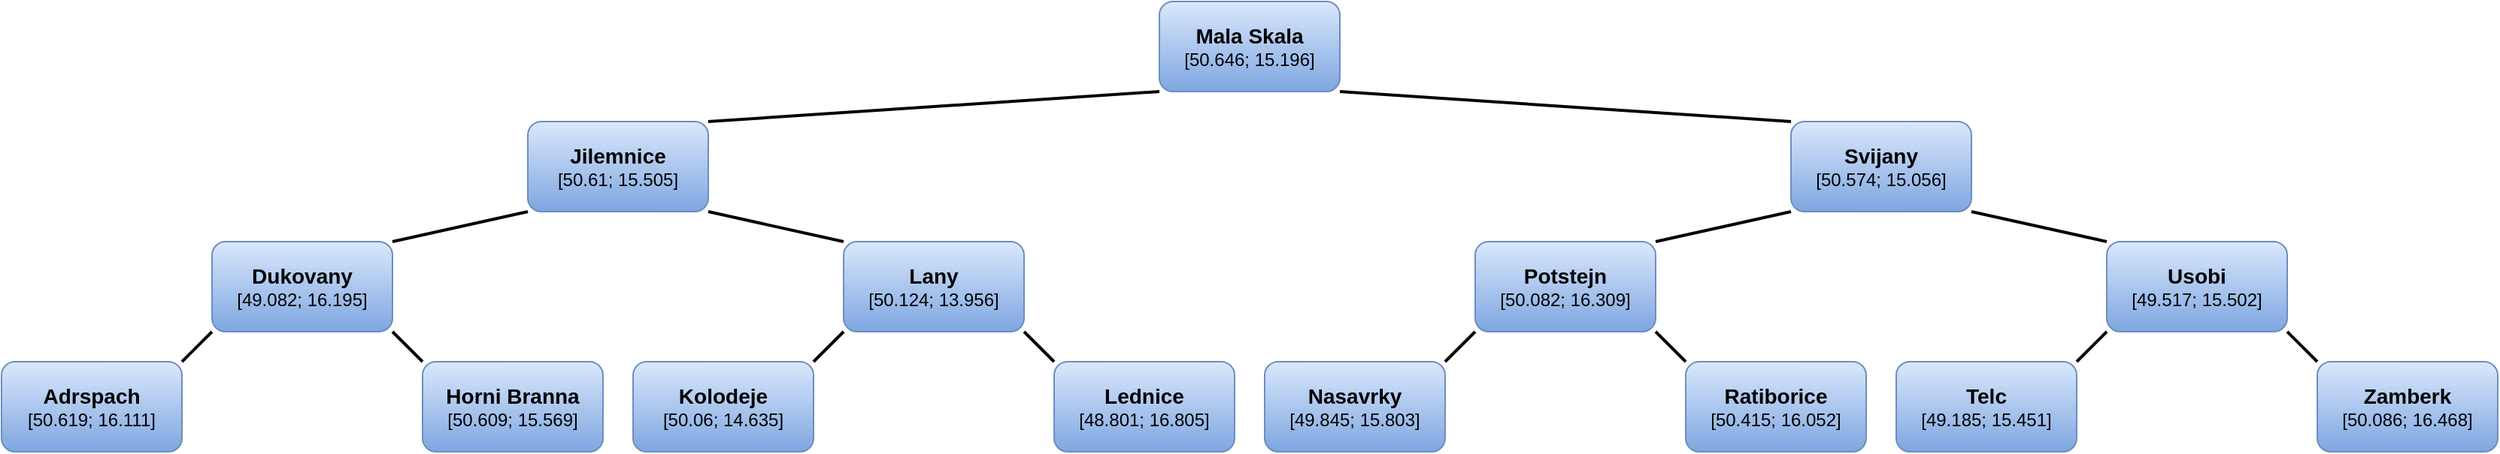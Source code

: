 <mxfile version="20.5.1" type="device"><diagram id="qzEPbUGsR9gKJnCZs67J" name="Page-1"><mxGraphModel dx="1888" dy="574" grid="1" gridSize="10" guides="1" tooltips="1" connect="1" arrows="1" fold="1" page="1" pageScale="1" pageWidth="850" pageHeight="1100" math="0" shadow="0"><root><mxCell id="0"/><mxCell id="1" parent="0"/><mxCell id="K0tBjjykgaIbdpEZ36Ml-12" style="edgeStyle=none;rounded=0;orthogonalLoop=1;jettySize=auto;html=1;exitX=1;exitY=1;exitDx=0;exitDy=0;entryX=0;entryY=0;entryDx=0;entryDy=0;strokeWidth=2;endArrow=none;endFill=0;" edge="1" parent="1" source="qyhjPpBu_JAzNCdd0jb1-1" target="K0tBjjykgaIbdpEZ36Ml-11"><mxGeometry relative="1" as="geometry"/></mxCell><mxCell id="qyhjPpBu_JAzNCdd0jb1-1" value="&lt;div&gt;&lt;font size=&quot;1&quot;&gt;&lt;b style=&quot;font-size: 14px;&quot;&gt;Mala Skala&lt;/b&gt;&lt;/font&gt;&lt;/div&gt;&lt;div&gt;[50.646; 15.196]&lt;br&gt;&lt;/div&gt;" style="rounded=1;whiteSpace=wrap;html=1;fillColor=#dae8fc;gradientColor=#7ea6e0;strokeColor=#6c8ebf;" parent="1" vertex="1"><mxGeometry x="480" width="120" height="60" as="geometry"/></mxCell><mxCell id="qyhjPpBu_JAzNCdd0jb1-5" style="rounded=0;orthogonalLoop=1;jettySize=auto;html=1;exitX=0;exitY=1;exitDx=0;exitDy=0;entryX=1;entryY=0;entryDx=0;entryDy=0;strokeWidth=2;endArrow=none;endFill=0;" parent="1" source="qyhjPpBu_JAzNCdd0jb1-2" target="qyhjPpBu_JAzNCdd0jb1-4" edge="1"><mxGeometry relative="1" as="geometry"/></mxCell><mxCell id="qyhjPpBu_JAzNCdd0jb1-2" value="&lt;div&gt;&lt;font size=&quot;1&quot;&gt;&lt;b style=&quot;font-size: 14px;&quot;&gt;Jilemnice&lt;/b&gt;&lt;/font&gt;&lt;/div&gt;&lt;div&gt;[50.61; 15.505]&lt;br&gt;&lt;/div&gt;" style="rounded=1;whiteSpace=wrap;html=1;fillColor=#dae8fc;gradientColor=#7ea6e0;strokeColor=#6c8ebf;" parent="1" vertex="1"><mxGeometry x="60" y="80" width="120" height="60" as="geometry"/></mxCell><mxCell id="qyhjPpBu_JAzNCdd0jb1-3" value="" style="endArrow=none;html=1;rounded=0;entryX=0;entryY=1;entryDx=0;entryDy=0;exitX=1;exitY=0;exitDx=0;exitDy=0;strokeWidth=2;" parent="1" source="qyhjPpBu_JAzNCdd0jb1-2" target="qyhjPpBu_JAzNCdd0jb1-1" edge="1"><mxGeometry width="50" height="50" relative="1" as="geometry"><mxPoint x="470" y="320" as="sourcePoint"/><mxPoint x="550" y="60" as="targetPoint"/></mxGeometry></mxCell><mxCell id="K0tBjjykgaIbdpEZ36Ml-2" style="rounded=0;orthogonalLoop=1;jettySize=auto;html=1;exitX=0;exitY=1;exitDx=0;exitDy=0;entryX=1;entryY=0;entryDx=0;entryDy=0;endArrow=none;endFill=0;strokeWidth=2;" edge="1" parent="1" source="qyhjPpBu_JAzNCdd0jb1-4" target="K0tBjjykgaIbdpEZ36Ml-1"><mxGeometry relative="1" as="geometry"/></mxCell><mxCell id="K0tBjjykgaIbdpEZ36Ml-4" style="edgeStyle=none;rounded=0;orthogonalLoop=1;jettySize=auto;html=1;exitX=1;exitY=1;exitDx=0;exitDy=0;entryX=0;entryY=0;entryDx=0;entryDy=0;strokeWidth=2;endArrow=none;endFill=0;" edge="1" parent="1" source="qyhjPpBu_JAzNCdd0jb1-4" target="K0tBjjykgaIbdpEZ36Ml-3"><mxGeometry relative="1" as="geometry"/></mxCell><mxCell id="qyhjPpBu_JAzNCdd0jb1-4" value="&lt;div&gt;&lt;font size=&quot;1&quot;&gt;&lt;b style=&quot;font-size: 14px;&quot;&gt;Dukovany&lt;/b&gt;&lt;/font&gt;&lt;/div&gt;&lt;div&gt;[49.082; 16.195]&lt;br&gt;&lt;/div&gt;" style="rounded=1;whiteSpace=wrap;html=1;fillColor=#dae8fc;gradientColor=#7ea6e0;strokeColor=#6c8ebf;" parent="1" vertex="1"><mxGeometry x="-150" y="160" width="120" height="60" as="geometry"/></mxCell><mxCell id="K0tBjjykgaIbdpEZ36Ml-1" value="&lt;div&gt;&lt;font size=&quot;1&quot;&gt;&lt;b style=&quot;font-size: 14px;&quot;&gt;Adrspach&lt;/b&gt;&lt;/font&gt;&lt;/div&gt;&lt;div&gt;[50.619; 16.111]&lt;br&gt;&lt;/div&gt;" style="rounded=1;whiteSpace=wrap;html=1;fillColor=#dae8fc;gradientColor=#7ea6e0;strokeColor=#6c8ebf;" vertex="1" parent="1"><mxGeometry x="-290" y="240" width="120" height="60" as="geometry"/></mxCell><mxCell id="K0tBjjykgaIbdpEZ36Ml-3" value="&lt;div style=&quot;font-size: 14px;&quot;&gt;&lt;b&gt;Horni Branna&lt;br&gt;&lt;/b&gt;&lt;/div&gt;&lt;div&gt;[50.609; 15.569]&lt;br&gt;&lt;/div&gt;" style="rounded=1;whiteSpace=wrap;html=1;fillColor=#dae8fc;gradientColor=#7ea6e0;strokeColor=#6c8ebf;" vertex="1" parent="1"><mxGeometry x="-10" y="240" width="120" height="60" as="geometry"/></mxCell><mxCell id="K0tBjjykgaIbdpEZ36Ml-6" style="edgeStyle=none;rounded=0;orthogonalLoop=1;jettySize=auto;html=1;exitX=0;exitY=0;exitDx=0;exitDy=0;entryX=1;entryY=1;entryDx=0;entryDy=0;strokeWidth=2;endArrow=none;endFill=0;" edge="1" parent="1" source="K0tBjjykgaIbdpEZ36Ml-5" target="qyhjPpBu_JAzNCdd0jb1-2"><mxGeometry relative="1" as="geometry"/></mxCell><mxCell id="K0tBjjykgaIbdpEZ36Ml-10" style="edgeStyle=none;rounded=0;orthogonalLoop=1;jettySize=auto;html=1;exitX=1;exitY=1;exitDx=0;exitDy=0;entryX=0;entryY=0;entryDx=0;entryDy=0;strokeWidth=2;endArrow=none;endFill=0;" edge="1" parent="1" source="K0tBjjykgaIbdpEZ36Ml-5" target="K0tBjjykgaIbdpEZ36Ml-9"><mxGeometry relative="1" as="geometry"/></mxCell><mxCell id="K0tBjjykgaIbdpEZ36Ml-5" value="&lt;div style=&quot;font-size: 14px;&quot;&gt;&lt;b&gt;Lany&lt;br&gt;&lt;/b&gt;&lt;/div&gt;&lt;div&gt;[50.124; 13.956]&lt;br&gt;&lt;/div&gt;" style="rounded=1;whiteSpace=wrap;html=1;fillColor=#dae8fc;gradientColor=#7ea6e0;strokeColor=#6c8ebf;" vertex="1" parent="1"><mxGeometry x="270" y="160" width="120" height="60" as="geometry"/></mxCell><mxCell id="K0tBjjykgaIbdpEZ36Ml-8" style="edgeStyle=none;rounded=0;orthogonalLoop=1;jettySize=auto;html=1;exitX=1;exitY=0;exitDx=0;exitDy=0;entryX=0;entryY=1;entryDx=0;entryDy=0;strokeWidth=2;endArrow=none;endFill=0;" edge="1" parent="1" source="K0tBjjykgaIbdpEZ36Ml-7" target="K0tBjjykgaIbdpEZ36Ml-5"><mxGeometry relative="1" as="geometry"/></mxCell><mxCell id="K0tBjjykgaIbdpEZ36Ml-7" value="&lt;font size=&quot;1&quot;&gt;&lt;b style=&quot;font-size: 14px;&quot;&gt;Kolodeje&lt;/b&gt;&lt;/font&gt;&lt;br&gt;&lt;div&gt;[50.06; 14.635]&lt;br&gt;&lt;/div&gt;" style="rounded=1;whiteSpace=wrap;html=1;fillColor=#dae8fc;gradientColor=#7ea6e0;strokeColor=#6c8ebf;" vertex="1" parent="1"><mxGeometry x="130" y="240" width="120" height="60" as="geometry"/></mxCell><mxCell id="K0tBjjykgaIbdpEZ36Ml-9" value="&lt;font size=&quot;1&quot;&gt;&lt;b style=&quot;font-size: 14px;&quot;&gt;Lednice&lt;/b&gt;&lt;/font&gt;&lt;br&gt;&lt;div&gt;[48.801; 16.805]&lt;br&gt;&lt;/div&gt;" style="rounded=1;whiteSpace=wrap;html=1;fillColor=#dae8fc;gradientColor=#7ea6e0;strokeColor=#6c8ebf;" vertex="1" parent="1"><mxGeometry x="410" y="240" width="120" height="60" as="geometry"/></mxCell><mxCell id="K0tBjjykgaIbdpEZ36Ml-14" style="edgeStyle=none;rounded=0;orthogonalLoop=1;jettySize=auto;html=1;exitX=0;exitY=1;exitDx=0;exitDy=0;entryX=1;entryY=0;entryDx=0;entryDy=0;strokeWidth=2;endArrow=none;endFill=0;" edge="1" parent="1" source="K0tBjjykgaIbdpEZ36Ml-11" target="K0tBjjykgaIbdpEZ36Ml-13"><mxGeometry relative="1" as="geometry"/></mxCell><mxCell id="K0tBjjykgaIbdpEZ36Ml-11" value="&lt;font size=&quot;1&quot;&gt;&lt;b style=&quot;font-size: 14px;&quot;&gt;Svijany&lt;/b&gt;&lt;/font&gt;&lt;br&gt;&lt;div&gt;[50.574; 15.056]&lt;br&gt;&lt;/div&gt;" style="rounded=1;whiteSpace=wrap;html=1;fillColor=#dae8fc;gradientColor=#7ea6e0;strokeColor=#6c8ebf;" vertex="1" parent="1"><mxGeometry x="900" y="80" width="120" height="60" as="geometry"/></mxCell><mxCell id="K0tBjjykgaIbdpEZ36Ml-16" style="edgeStyle=none;rounded=0;orthogonalLoop=1;jettySize=auto;html=1;exitX=0;exitY=1;exitDx=0;exitDy=0;entryX=1;entryY=0;entryDx=0;entryDy=0;strokeWidth=2;endArrow=none;endFill=0;" edge="1" parent="1" source="K0tBjjykgaIbdpEZ36Ml-13" target="K0tBjjykgaIbdpEZ36Ml-15"><mxGeometry relative="1" as="geometry"/></mxCell><mxCell id="K0tBjjykgaIbdpEZ36Ml-18" style="edgeStyle=none;rounded=0;orthogonalLoop=1;jettySize=auto;html=1;exitX=1;exitY=1;exitDx=0;exitDy=0;entryX=0;entryY=0;entryDx=0;entryDy=0;strokeWidth=2;endArrow=none;endFill=0;" edge="1" parent="1" source="K0tBjjykgaIbdpEZ36Ml-13" target="K0tBjjykgaIbdpEZ36Ml-17"><mxGeometry relative="1" as="geometry"/></mxCell><mxCell id="K0tBjjykgaIbdpEZ36Ml-13" value="&lt;div&gt;&lt;font size=&quot;1&quot;&gt;&lt;b style=&quot;font-size: 14px;&quot;&gt;Potstejn&lt;/b&gt;&lt;/font&gt;&lt;/div&gt;&lt;div&gt;[50.082; 16.309]&lt;br&gt;&lt;/div&gt;" style="rounded=1;whiteSpace=wrap;html=1;fillColor=#dae8fc;gradientColor=#7ea6e0;strokeColor=#6c8ebf;" vertex="1" parent="1"><mxGeometry x="690" y="160" width="120" height="60" as="geometry"/></mxCell><mxCell id="K0tBjjykgaIbdpEZ36Ml-15" value="&lt;div&gt;&lt;font size=&quot;1&quot;&gt;&lt;b style=&quot;font-size: 14px;&quot;&gt;Nasavrky&lt;/b&gt;&lt;/font&gt;&lt;/div&gt;&lt;div&gt;[49.845; 15.803]&lt;br&gt;&lt;/div&gt;" style="rounded=1;whiteSpace=wrap;html=1;fillColor=#dae8fc;gradientColor=#7ea6e0;strokeColor=#6c8ebf;" vertex="1" parent="1"><mxGeometry x="550" y="240" width="120" height="60" as="geometry"/></mxCell><mxCell id="K0tBjjykgaIbdpEZ36Ml-17" value="&lt;div&gt;&lt;font size=&quot;1&quot;&gt;&lt;b style=&quot;font-size: 14px;&quot;&gt;Ratiborice&lt;/b&gt;&lt;/font&gt;&lt;/div&gt;&lt;div&gt;[50.415; 16.052]&lt;br&gt;&lt;/div&gt;" style="rounded=1;whiteSpace=wrap;html=1;fillColor=#dae8fc;gradientColor=#7ea6e0;strokeColor=#6c8ebf;" vertex="1" parent="1"><mxGeometry x="830" y="240" width="120" height="60" as="geometry"/></mxCell><mxCell id="K0tBjjykgaIbdpEZ36Ml-20" style="edgeStyle=none;rounded=0;orthogonalLoop=1;jettySize=auto;html=1;exitX=0;exitY=0;exitDx=0;exitDy=0;entryX=1;entryY=1;entryDx=0;entryDy=0;strokeWidth=2;endArrow=none;endFill=0;" edge="1" parent="1" source="K0tBjjykgaIbdpEZ36Ml-19" target="K0tBjjykgaIbdpEZ36Ml-11"><mxGeometry relative="1" as="geometry"/></mxCell><mxCell id="K0tBjjykgaIbdpEZ36Ml-24" style="edgeStyle=none;rounded=0;orthogonalLoop=1;jettySize=auto;html=1;exitX=1;exitY=1;exitDx=0;exitDy=0;entryX=0;entryY=0;entryDx=0;entryDy=0;strokeWidth=2;endArrow=none;endFill=0;" edge="1" parent="1" source="K0tBjjykgaIbdpEZ36Ml-19" target="K0tBjjykgaIbdpEZ36Ml-23"><mxGeometry relative="1" as="geometry"/></mxCell><mxCell id="K0tBjjykgaIbdpEZ36Ml-19" value="&lt;div&gt;&lt;font size=&quot;1&quot;&gt;&lt;b style=&quot;font-size: 14px;&quot;&gt;Usobi&lt;/b&gt;&lt;/font&gt;&lt;/div&gt;&lt;div&gt;[49.517; 15.502]&lt;br&gt;&lt;/div&gt;" style="rounded=1;whiteSpace=wrap;html=1;fillColor=#dae8fc;gradientColor=#7ea6e0;strokeColor=#6c8ebf;" vertex="1" parent="1"><mxGeometry x="1110" y="160" width="120" height="60" as="geometry"/></mxCell><mxCell id="K0tBjjykgaIbdpEZ36Ml-22" style="edgeStyle=none;rounded=0;orthogonalLoop=1;jettySize=auto;html=1;exitX=1;exitY=0;exitDx=0;exitDy=0;entryX=0;entryY=1;entryDx=0;entryDy=0;strokeWidth=2;endArrow=none;endFill=0;" edge="1" parent="1" source="K0tBjjykgaIbdpEZ36Ml-21" target="K0tBjjykgaIbdpEZ36Ml-19"><mxGeometry relative="1" as="geometry"/></mxCell><mxCell id="K0tBjjykgaIbdpEZ36Ml-21" value="&lt;div&gt;&lt;font size=&quot;1&quot;&gt;&lt;b style=&quot;font-size: 14px;&quot;&gt;Telc&lt;/b&gt;&lt;/font&gt;&lt;/div&gt;&lt;div&gt;[49.185; 15.451]&lt;br&gt;&lt;/div&gt;" style="rounded=1;whiteSpace=wrap;html=1;fillColor=#dae8fc;gradientColor=#7ea6e0;strokeColor=#6c8ebf;" vertex="1" parent="1"><mxGeometry x="970" y="240" width="120" height="60" as="geometry"/></mxCell><mxCell id="K0tBjjykgaIbdpEZ36Ml-23" value="&lt;div&gt;&lt;font size=&quot;1&quot;&gt;&lt;b style=&quot;font-size: 14px;&quot;&gt;Zamberk&lt;/b&gt;&lt;/font&gt;&lt;/div&gt;&lt;div&gt;[50.086; 16.468]&lt;br&gt;&lt;/div&gt;" style="rounded=1;whiteSpace=wrap;html=1;fillColor=#dae8fc;gradientColor=#7ea6e0;strokeColor=#6c8ebf;" vertex="1" parent="1"><mxGeometry x="1250" y="240" width="120" height="60" as="geometry"/></mxCell></root></mxGraphModel></diagram></mxfile>